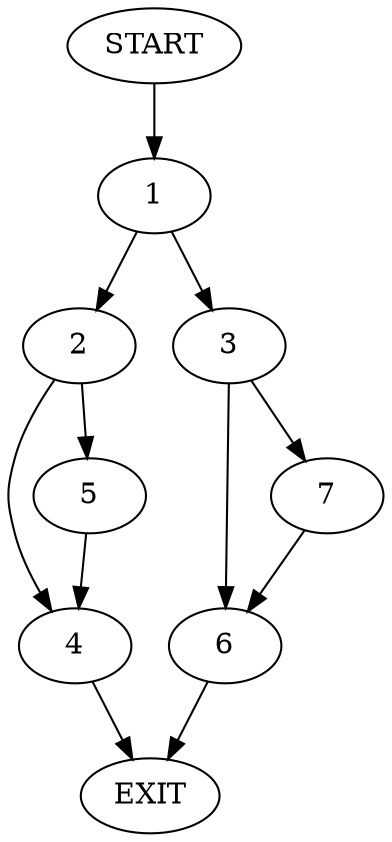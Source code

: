 digraph {
0 [label="START"]
8 [label="EXIT"]
0 -> 1
1 -> 2
1 -> 3
2 -> 4
2 -> 5
3 -> 6
3 -> 7
6 -> 8
7 -> 6
4 -> 8
5 -> 4
}
